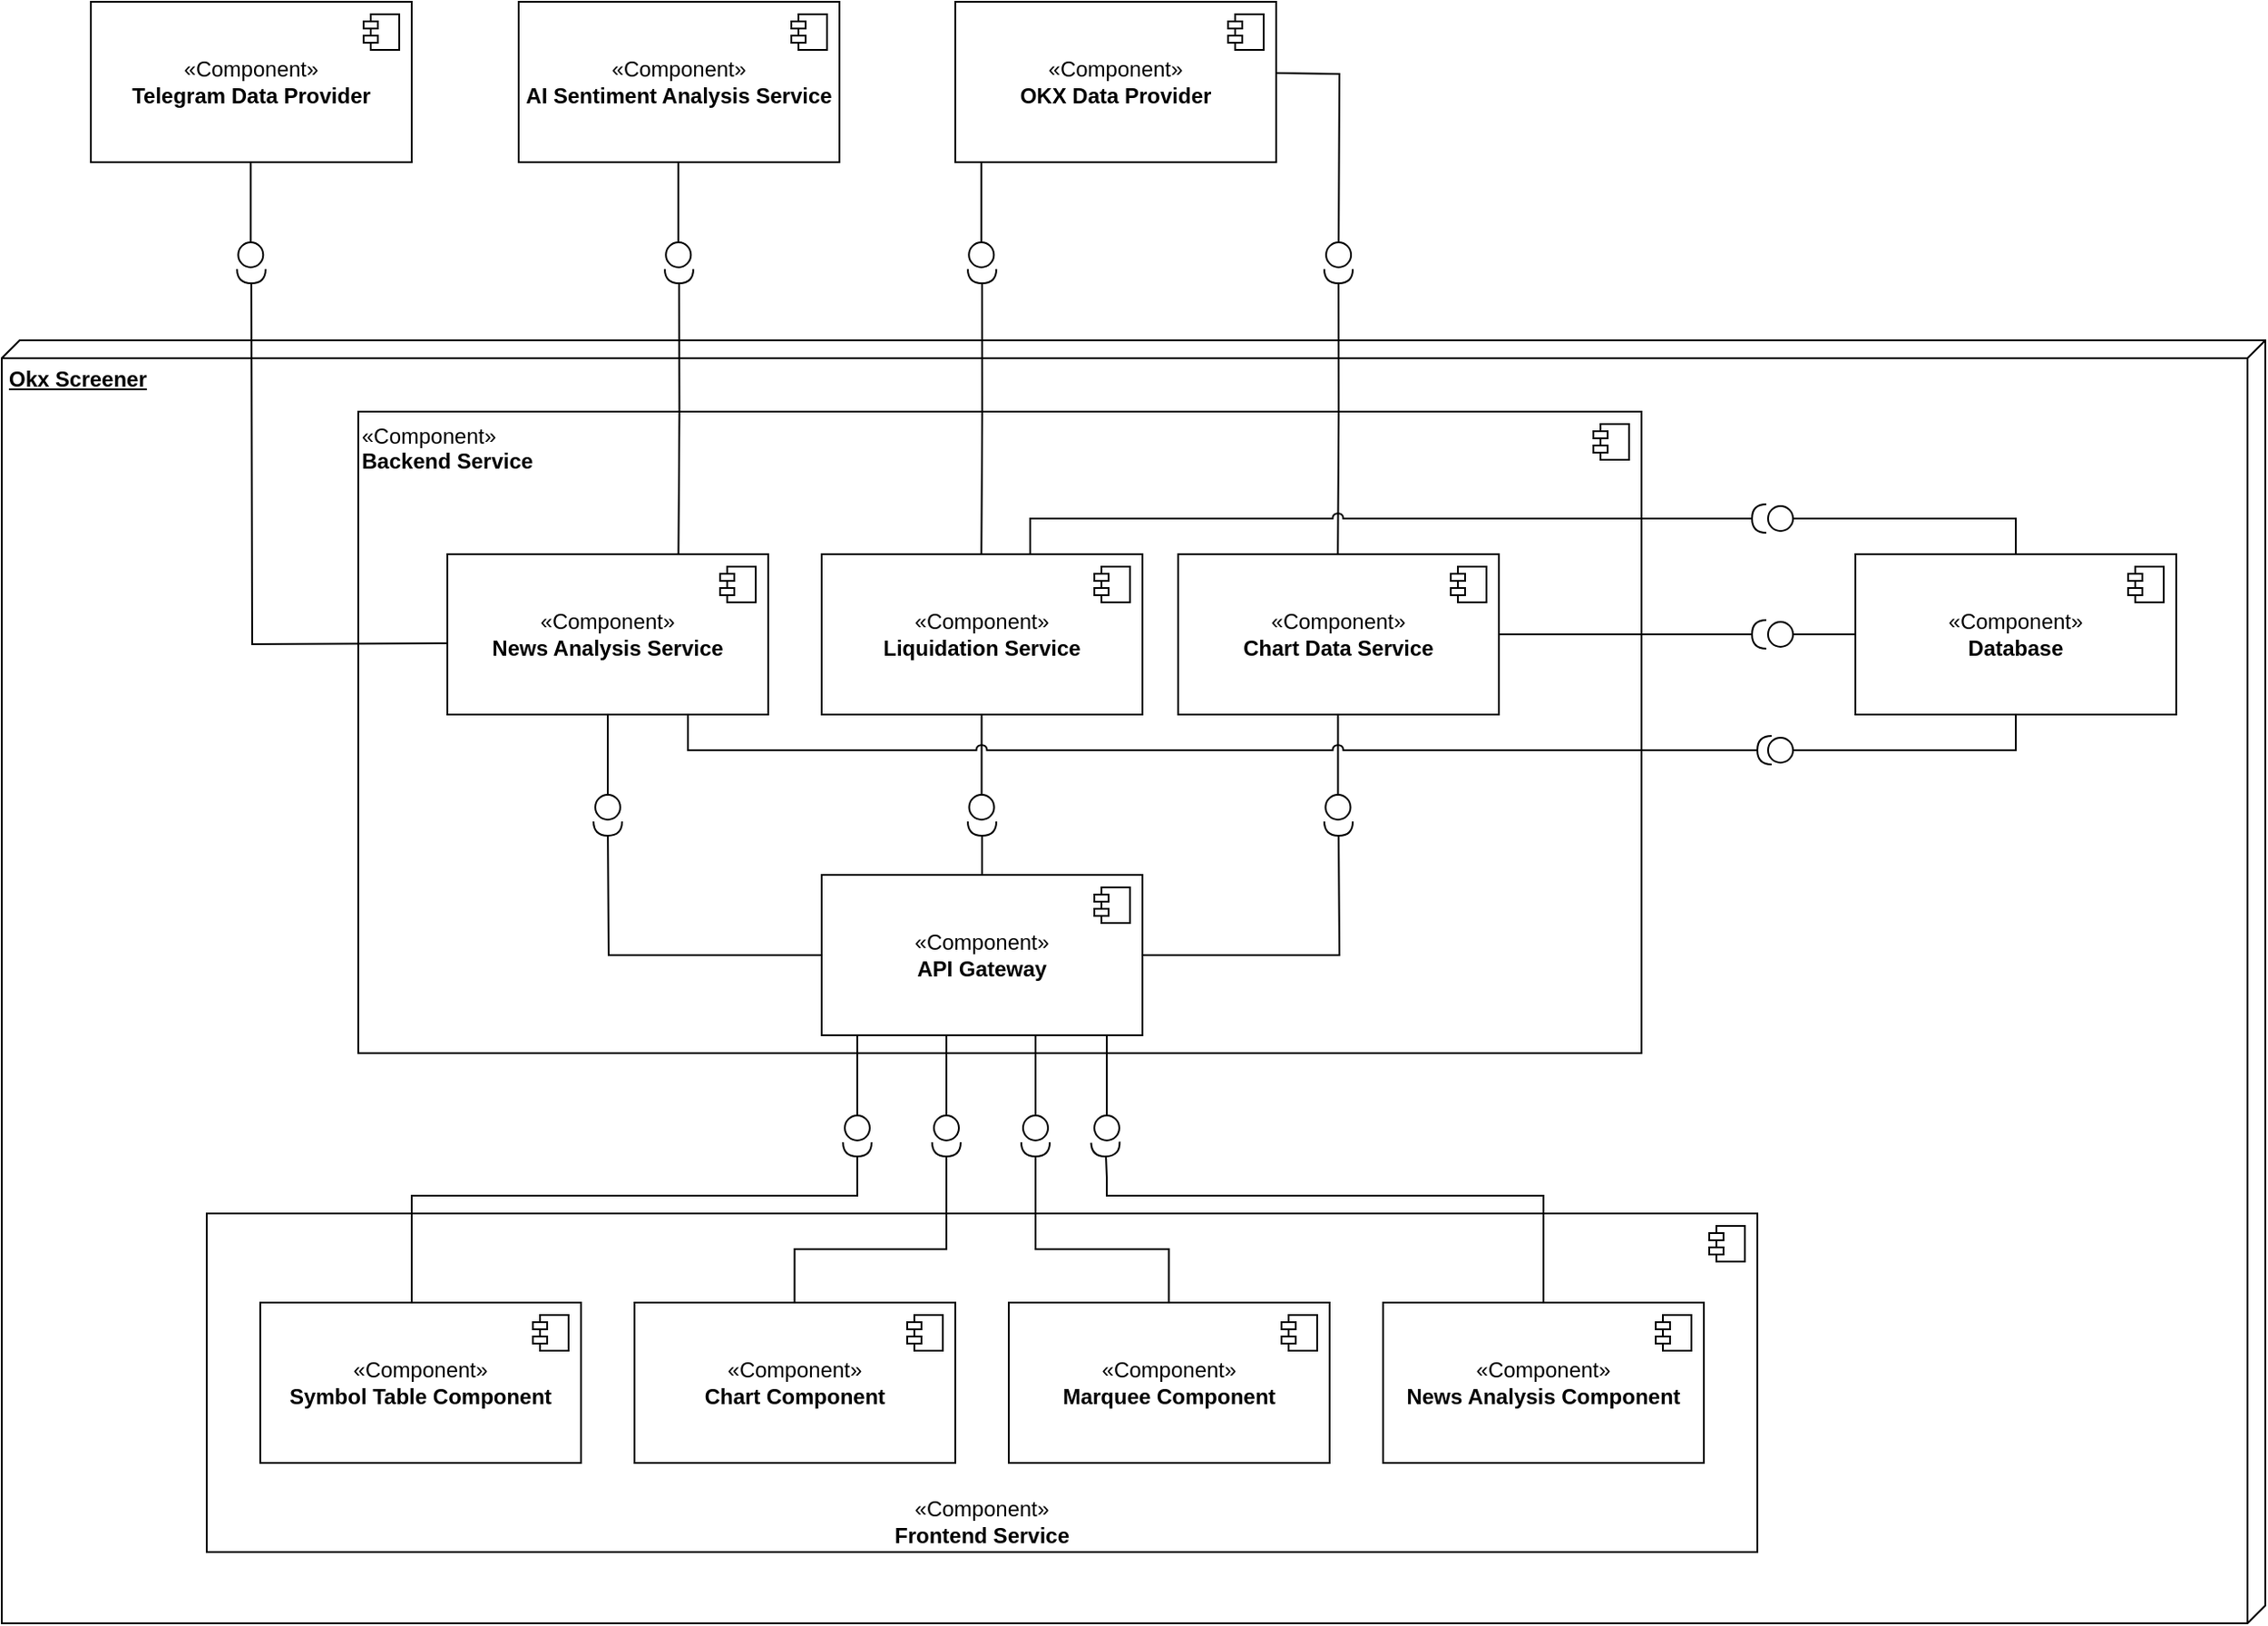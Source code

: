 <mxfile version="26.0.2">
  <diagram name="Страница — 1" id="gKn4I_93VIENW2QauapE">
    <mxGraphModel dx="3033" dy="1135" grid="1" gridSize="10" guides="1" tooltips="1" connect="1" arrows="1" fold="1" page="1" pageScale="1" pageWidth="827" pageHeight="1169" math="0" shadow="0">
      <root>
        <mxCell id="0" />
        <mxCell id="1" parent="0" />
        <mxCell id="2V8P7vQ4ynvUFsEoFrD4-18" value="&lt;b&gt;Okx Screener&lt;/b&gt;" style="verticalAlign=top;align=left;spacingTop=8;spacingLeft=2;spacingRight=12;shape=cube;size=10;direction=south;fontStyle=4;html=1;whiteSpace=wrap;" vertex="1" parent="1">
          <mxGeometry x="-200" y="230" width="1270" height="720" as="geometry" />
        </mxCell>
        <mxCell id="2V8P7vQ4ynvUFsEoFrD4-1" value="«Component»&lt;br&gt;&lt;b&gt;Backend Service&lt;/b&gt;" style="html=1;dropTarget=0;whiteSpace=wrap;horizontal=1;verticalAlign=top;labelPosition=center;verticalLabelPosition=middle;align=left;" vertex="1" parent="1">
          <mxGeometry y="270" width="720" height="360" as="geometry" />
        </mxCell>
        <mxCell id="2V8P7vQ4ynvUFsEoFrD4-2" value="" style="shape=module;jettyWidth=8;jettyHeight=4;" vertex="1" parent="2V8P7vQ4ynvUFsEoFrD4-1">
          <mxGeometry x="1" width="20" height="20" relative="1" as="geometry">
            <mxPoint x="-27" y="7" as="offset" />
          </mxGeometry>
        </mxCell>
        <mxCell id="2V8P7vQ4ynvUFsEoFrD4-3" value="«Component»&lt;br&gt;&lt;b&gt;News Analysis Service&lt;/b&gt;" style="html=1;dropTarget=0;whiteSpace=wrap;" vertex="1" parent="1">
          <mxGeometry x="50" y="350" width="180" height="90" as="geometry" />
        </mxCell>
        <mxCell id="2V8P7vQ4ynvUFsEoFrD4-4" value="" style="shape=module;jettyWidth=8;jettyHeight=4;" vertex="1" parent="2V8P7vQ4ynvUFsEoFrD4-3">
          <mxGeometry x="1" width="20" height="20" relative="1" as="geometry">
            <mxPoint x="-27" y="7" as="offset" />
          </mxGeometry>
        </mxCell>
        <mxCell id="2V8P7vQ4ynvUFsEoFrD4-36" style="edgeStyle=orthogonalEdgeStyle;rounded=0;orthogonalLoop=1;jettySize=auto;html=1;exitX=1;exitY=0.5;exitDx=0;exitDy=0;endArrow=halfCircle;endFill=0;" edge="1" parent="1" source="2V8P7vQ4ynvUFsEoFrD4-6">
          <mxGeometry relative="1" as="geometry">
            <mxPoint x="550" y="500" as="targetPoint" />
          </mxGeometry>
        </mxCell>
        <mxCell id="2V8P7vQ4ynvUFsEoFrD4-37" style="edgeStyle=orthogonalEdgeStyle;rounded=0;orthogonalLoop=1;jettySize=auto;html=1;exitX=0;exitY=0.5;exitDx=0;exitDy=0;endArrow=halfCircle;endFill=0;" edge="1" parent="1" source="2V8P7vQ4ynvUFsEoFrD4-6">
          <mxGeometry relative="1" as="geometry">
            <mxPoint x="140" y="500" as="targetPoint" />
          </mxGeometry>
        </mxCell>
        <mxCell id="2V8P7vQ4ynvUFsEoFrD4-6" value="«Component»&lt;br&gt;&lt;b&gt;API Gateway&lt;/b&gt;" style="html=1;dropTarget=0;whiteSpace=wrap;" vertex="1" parent="1">
          <mxGeometry x="260" y="530" width="180" height="90" as="geometry" />
        </mxCell>
        <mxCell id="2V8P7vQ4ynvUFsEoFrD4-7" value="" style="shape=module;jettyWidth=8;jettyHeight=4;" vertex="1" parent="2V8P7vQ4ynvUFsEoFrD4-6">
          <mxGeometry x="1" width="20" height="20" relative="1" as="geometry">
            <mxPoint x="-27" y="7" as="offset" />
          </mxGeometry>
        </mxCell>
        <mxCell id="2V8P7vQ4ynvUFsEoFrD4-8" value="«Component»&lt;br&gt;&lt;b&gt;Liquidation Service&lt;/b&gt;" style="html=1;dropTarget=0;whiteSpace=wrap;" vertex="1" parent="1">
          <mxGeometry x="260" y="350" width="180" height="90" as="geometry" />
        </mxCell>
        <mxCell id="2V8P7vQ4ynvUFsEoFrD4-9" value="" style="shape=module;jettyWidth=8;jettyHeight=4;" vertex="1" parent="2V8P7vQ4ynvUFsEoFrD4-8">
          <mxGeometry x="1" width="20" height="20" relative="1" as="geometry">
            <mxPoint x="-27" y="7" as="offset" />
          </mxGeometry>
        </mxCell>
        <mxCell id="2V8P7vQ4ynvUFsEoFrD4-10" value="«Component»&lt;br&gt;&lt;b&gt;Chart Data Service&lt;/b&gt;" style="html=1;dropTarget=0;whiteSpace=wrap;" vertex="1" parent="1">
          <mxGeometry x="460" y="350" width="180" height="90" as="geometry" />
        </mxCell>
        <mxCell id="2V8P7vQ4ynvUFsEoFrD4-11" value="" style="shape=module;jettyWidth=8;jettyHeight=4;" vertex="1" parent="2V8P7vQ4ynvUFsEoFrD4-10">
          <mxGeometry x="1" width="20" height="20" relative="1" as="geometry">
            <mxPoint x="-27" y="7" as="offset" />
          </mxGeometry>
        </mxCell>
        <mxCell id="2V8P7vQ4ynvUFsEoFrD4-12" value="«Component»&lt;br&gt;&lt;b&gt;OKX Data Provider&lt;/b&gt;" style="html=1;dropTarget=0;whiteSpace=wrap;" vertex="1" parent="1">
          <mxGeometry x="335" y="40" width="180" height="90" as="geometry" />
        </mxCell>
        <mxCell id="2V8P7vQ4ynvUFsEoFrD4-13" value="" style="shape=module;jettyWidth=8;jettyHeight=4;" vertex="1" parent="2V8P7vQ4ynvUFsEoFrD4-12">
          <mxGeometry x="1" width="20" height="20" relative="1" as="geometry">
            <mxPoint x="-27" y="7" as="offset" />
          </mxGeometry>
        </mxCell>
        <mxCell id="2V8P7vQ4ynvUFsEoFrD4-14" value="«Component»&lt;br&gt;&lt;b&gt;AI Sentiment Analysis Service&lt;/b&gt;" style="html=1;dropTarget=0;whiteSpace=wrap;" vertex="1" parent="1">
          <mxGeometry x="90" y="40" width="180" height="90" as="geometry" />
        </mxCell>
        <mxCell id="2V8P7vQ4ynvUFsEoFrD4-15" value="" style="shape=module;jettyWidth=8;jettyHeight=4;" vertex="1" parent="2V8P7vQ4ynvUFsEoFrD4-14">
          <mxGeometry x="1" width="20" height="20" relative="1" as="geometry">
            <mxPoint x="-27" y="7" as="offset" />
          </mxGeometry>
        </mxCell>
        <mxCell id="2V8P7vQ4ynvUFsEoFrD4-16" value="«Component»&lt;br&gt;&lt;b&gt;Database&lt;/b&gt;" style="html=1;dropTarget=0;whiteSpace=wrap;" vertex="1" parent="1">
          <mxGeometry x="840" y="350" width="180" height="90" as="geometry" />
        </mxCell>
        <mxCell id="2V8P7vQ4ynvUFsEoFrD4-17" value="" style="shape=module;jettyWidth=8;jettyHeight=4;" vertex="1" parent="2V8P7vQ4ynvUFsEoFrD4-16">
          <mxGeometry x="1" width="20" height="20" relative="1" as="geometry">
            <mxPoint x="-27" y="7" as="offset" />
          </mxGeometry>
        </mxCell>
        <mxCell id="2V8P7vQ4ynvUFsEoFrD4-19" value="«Component»&lt;br&gt;&lt;b&gt;Frontend Service&lt;/b&gt;" style="html=1;dropTarget=0;whiteSpace=wrap;horizontal=1;verticalAlign=bottom;" vertex="1" parent="1">
          <mxGeometry x="-85" y="720" width="870" height="190" as="geometry" />
        </mxCell>
        <mxCell id="2V8P7vQ4ynvUFsEoFrD4-20" value="" style="shape=module;jettyWidth=8;jettyHeight=4;" vertex="1" parent="2V8P7vQ4ynvUFsEoFrD4-19">
          <mxGeometry x="1" width="20" height="20" relative="1" as="geometry">
            <mxPoint x="-27" y="7" as="offset" />
          </mxGeometry>
        </mxCell>
        <mxCell id="2V8P7vQ4ynvUFsEoFrD4-21" value="«Component»&lt;br&gt;&lt;strong&gt;Symbol Table Component&lt;/strong&gt;" style="html=1;dropTarget=0;whiteSpace=wrap;" vertex="1" parent="1">
          <mxGeometry x="-55" y="770" width="180" height="90" as="geometry" />
        </mxCell>
        <mxCell id="2V8P7vQ4ynvUFsEoFrD4-22" value="" style="shape=module;jettyWidth=8;jettyHeight=4;" vertex="1" parent="2V8P7vQ4ynvUFsEoFrD4-21">
          <mxGeometry x="1" width="20" height="20" relative="1" as="geometry">
            <mxPoint x="-27" y="7" as="offset" />
          </mxGeometry>
        </mxCell>
        <mxCell id="2V8P7vQ4ynvUFsEoFrD4-23" value="«Component»&lt;br&gt;&lt;b&gt;Marquee Component&lt;/b&gt;" style="html=1;dropTarget=0;whiteSpace=wrap;" vertex="1" parent="1">
          <mxGeometry x="365" y="770" width="180" height="90" as="geometry" />
        </mxCell>
        <mxCell id="2V8P7vQ4ynvUFsEoFrD4-24" value="" style="shape=module;jettyWidth=8;jettyHeight=4;" vertex="1" parent="2V8P7vQ4ynvUFsEoFrD4-23">
          <mxGeometry x="1" width="20" height="20" relative="1" as="geometry">
            <mxPoint x="-27" y="7" as="offset" />
          </mxGeometry>
        </mxCell>
        <mxCell id="2V8P7vQ4ynvUFsEoFrD4-25" value="«Component»&lt;br&gt;&lt;b&gt;Chart Component&lt;/b&gt;" style="html=1;dropTarget=0;whiteSpace=wrap;" vertex="1" parent="1">
          <mxGeometry x="155" y="770" width="180" height="90" as="geometry" />
        </mxCell>
        <mxCell id="2V8P7vQ4ynvUFsEoFrD4-26" value="" style="shape=module;jettyWidth=8;jettyHeight=4;" vertex="1" parent="2V8P7vQ4ynvUFsEoFrD4-25">
          <mxGeometry x="1" width="20" height="20" relative="1" as="geometry">
            <mxPoint x="-27" y="7" as="offset" />
          </mxGeometry>
        </mxCell>
        <mxCell id="2V8P7vQ4ynvUFsEoFrD4-27" value="«Component»&lt;br&gt;&lt;b&gt;News Analysis Component&lt;/b&gt;" style="html=1;dropTarget=0;whiteSpace=wrap;" vertex="1" parent="1">
          <mxGeometry x="575" y="770" width="180" height="90" as="geometry" />
        </mxCell>
        <mxCell id="2V8P7vQ4ynvUFsEoFrD4-28" value="" style="shape=module;jettyWidth=8;jettyHeight=4;" vertex="1" parent="2V8P7vQ4ynvUFsEoFrD4-27">
          <mxGeometry x="1" width="20" height="20" relative="1" as="geometry">
            <mxPoint x="-27" y="7" as="offset" />
          </mxGeometry>
        </mxCell>
        <mxCell id="2V8P7vQ4ynvUFsEoFrD4-31" style="edgeStyle=orthogonalEdgeStyle;rounded=0;orthogonalLoop=1;jettySize=auto;html=1;endArrow=circle;endFill=0;" edge="1" parent="1" source="2V8P7vQ4ynvUFsEoFrD4-3">
          <mxGeometry relative="1" as="geometry">
            <mxPoint x="140" y="500" as="targetPoint" />
          </mxGeometry>
        </mxCell>
        <mxCell id="2V8P7vQ4ynvUFsEoFrD4-33" style="edgeStyle=orthogonalEdgeStyle;rounded=0;orthogonalLoop=1;jettySize=auto;html=1;entryX=0.162;entryY=0.677;entryDx=0;entryDy=0;entryPerimeter=0;endArrow=circle;endFill=0;" edge="1" parent="1">
          <mxGeometry relative="1" as="geometry">
            <mxPoint x="349.76" y="440" as="sourcePoint" />
            <mxPoint x="349.76" y="500" as="targetPoint" />
          </mxGeometry>
        </mxCell>
        <mxCell id="2V8P7vQ4ynvUFsEoFrD4-34" style="edgeStyle=orthogonalEdgeStyle;rounded=0;orthogonalLoop=1;jettySize=auto;html=1;entryX=0.162;entryY=0.677;entryDx=0;entryDy=0;entryPerimeter=0;endArrow=circle;endFill=0;" edge="1" parent="1">
          <mxGeometry relative="1" as="geometry">
            <mxPoint x="549.71" y="440" as="sourcePoint" />
            <mxPoint x="549.71" y="500" as="targetPoint" />
          </mxGeometry>
        </mxCell>
        <mxCell id="2V8P7vQ4ynvUFsEoFrD4-35" style="edgeStyle=orthogonalEdgeStyle;rounded=0;orthogonalLoop=1;jettySize=auto;html=1;exitX=0.5;exitY=0;exitDx=0;exitDy=0;endArrow=halfCircle;endFill=0;" edge="1" parent="1" source="2V8P7vQ4ynvUFsEoFrD4-6">
          <mxGeometry relative="1" as="geometry">
            <mxPoint x="350" y="500" as="targetPoint" />
            <Array as="points">
              <mxPoint x="350" y="510" />
              <mxPoint x="350" y="510" />
            </Array>
          </mxGeometry>
        </mxCell>
        <mxCell id="2V8P7vQ4ynvUFsEoFrD4-38" style="edgeStyle=orthogonalEdgeStyle;rounded=0;orthogonalLoop=1;jettySize=auto;html=1;endArrow=circle;endFill=0;" edge="1" parent="1">
          <mxGeometry relative="1" as="geometry">
            <mxPoint x="349.63" y="130" as="sourcePoint" />
            <mxPoint x="349.63" y="190" as="targetPoint" />
          </mxGeometry>
        </mxCell>
        <mxCell id="2V8P7vQ4ynvUFsEoFrD4-39" style="edgeStyle=orthogonalEdgeStyle;rounded=0;orthogonalLoop=1;jettySize=auto;html=1;endArrow=circle;endFill=0;" edge="1" parent="1">
          <mxGeometry relative="1" as="geometry">
            <mxPoint x="179.62" y="130" as="sourcePoint" />
            <mxPoint x="179.62" y="190" as="targetPoint" />
          </mxGeometry>
        </mxCell>
        <mxCell id="2V8P7vQ4ynvUFsEoFrD4-41" style="edgeStyle=orthogonalEdgeStyle;rounded=0;orthogonalLoop=1;jettySize=auto;html=1;exitX=0.5;exitY=0;exitDx=0;exitDy=0;endArrow=halfCircle;endFill=0;" edge="1" parent="1">
          <mxGeometry relative="1" as="geometry">
            <mxPoint x="244.79" y="770" as="sourcePoint" />
            <mxPoint x="330" y="680" as="targetPoint" />
            <Array as="points">
              <mxPoint x="245" y="740" />
              <mxPoint x="330" y="740" />
            </Array>
          </mxGeometry>
        </mxCell>
        <mxCell id="2V8P7vQ4ynvUFsEoFrD4-43" style="edgeStyle=orthogonalEdgeStyle;rounded=0;orthogonalLoop=1;jettySize=auto;html=1;exitX=0.5;exitY=0;exitDx=0;exitDy=0;endArrow=halfCircle;endFill=0;" edge="1" parent="1">
          <mxGeometry relative="1" as="geometry">
            <mxPoint x="454.79" y="770" as="sourcePoint" />
            <mxPoint x="380" y="680" as="targetPoint" />
            <Array as="points">
              <mxPoint x="455" y="740" />
              <mxPoint x="380" y="740" />
            </Array>
          </mxGeometry>
        </mxCell>
        <mxCell id="2V8P7vQ4ynvUFsEoFrD4-45" style="edgeStyle=orthogonalEdgeStyle;rounded=0;orthogonalLoop=1;jettySize=auto;html=1;exitX=0.5;exitY=0;exitDx=0;exitDy=0;endArrow=halfCircle;endFill=0;" edge="1" parent="1" source="2V8P7vQ4ynvUFsEoFrD4-27">
          <mxGeometry relative="1" as="geometry">
            <mxPoint x="653.98" y="780" as="sourcePoint" />
            <mxPoint x="419.19" y="680" as="targetPoint" />
            <Array as="points">
              <mxPoint x="665" y="710" />
              <mxPoint x="420" y="710" />
              <mxPoint x="420" y="700" />
              <mxPoint x="419" y="700" />
            </Array>
          </mxGeometry>
        </mxCell>
        <mxCell id="2V8P7vQ4ynvUFsEoFrD4-46" style="edgeStyle=orthogonalEdgeStyle;rounded=0;orthogonalLoop=1;jettySize=auto;html=1;entryX=0.162;entryY=0.677;entryDx=0;entryDy=0;entryPerimeter=0;endArrow=circle;endFill=0;" edge="1" parent="1">
          <mxGeometry relative="1" as="geometry">
            <mxPoint x="280.0" y="620" as="sourcePoint" />
            <mxPoint x="280.0" y="680" as="targetPoint" />
          </mxGeometry>
        </mxCell>
        <mxCell id="2V8P7vQ4ynvUFsEoFrD4-47" style="edgeStyle=orthogonalEdgeStyle;rounded=0;orthogonalLoop=1;jettySize=auto;html=1;entryX=0.162;entryY=0.677;entryDx=0;entryDy=0;entryPerimeter=0;endArrow=circle;endFill=0;" edge="1" parent="1">
          <mxGeometry relative="1" as="geometry">
            <mxPoint x="380" y="620" as="sourcePoint" />
            <mxPoint x="380" y="680" as="targetPoint" />
          </mxGeometry>
        </mxCell>
        <mxCell id="2V8P7vQ4ynvUFsEoFrD4-48" style="edgeStyle=orthogonalEdgeStyle;rounded=0;orthogonalLoop=1;jettySize=auto;html=1;entryX=0.162;entryY=0.677;entryDx=0;entryDy=0;entryPerimeter=0;endArrow=circle;endFill=0;" edge="1" parent="1">
          <mxGeometry relative="1" as="geometry">
            <mxPoint x="420" y="620" as="sourcePoint" />
            <mxPoint x="420" y="680" as="targetPoint" />
          </mxGeometry>
        </mxCell>
        <mxCell id="2V8P7vQ4ynvUFsEoFrD4-49" style="edgeStyle=orthogonalEdgeStyle;rounded=0;orthogonalLoop=1;jettySize=auto;html=1;entryX=0.162;entryY=0.677;entryDx=0;entryDy=0;entryPerimeter=0;endArrow=circle;endFill=0;" edge="1" parent="1">
          <mxGeometry relative="1" as="geometry">
            <mxPoint x="330" y="620" as="sourcePoint" />
            <mxPoint x="330" y="680" as="targetPoint" />
          </mxGeometry>
        </mxCell>
        <mxCell id="2V8P7vQ4ynvUFsEoFrD4-50" style="edgeStyle=orthogonalEdgeStyle;rounded=0;orthogonalLoop=1;jettySize=auto;html=1;exitX=0.5;exitY=0;exitDx=0;exitDy=0;endArrow=halfCircle;endFill=0;" edge="1" parent="1">
          <mxGeometry relative="1" as="geometry">
            <mxPoint x="30.003" y="770" as="sourcePoint" />
            <mxPoint x="280" y="680" as="targetPoint" />
            <Array as="points">
              <mxPoint x="30" y="710" />
              <mxPoint x="280" y="710" />
              <mxPoint x="280" y="680" />
            </Array>
          </mxGeometry>
        </mxCell>
        <mxCell id="2V8P7vQ4ynvUFsEoFrD4-51" style="edgeStyle=orthogonalEdgeStyle;rounded=0;orthogonalLoop=1;jettySize=auto;html=1;exitX=0.5;exitY=0;exitDx=0;exitDy=0;endArrow=halfCircle;endFill=0;" edge="1" parent="1">
          <mxGeometry relative="1" as="geometry">
            <mxPoint x="179.66" y="350" as="sourcePoint" />
            <mxPoint x="180" y="190" as="targetPoint" />
          </mxGeometry>
        </mxCell>
        <mxCell id="2V8P7vQ4ynvUFsEoFrD4-55" value="«Component»&lt;br&gt;&lt;b&gt;Telegram Data Provider&lt;/b&gt;" style="html=1;dropTarget=0;whiteSpace=wrap;" vertex="1" parent="1">
          <mxGeometry x="-150" y="40" width="180" height="90" as="geometry" />
        </mxCell>
        <mxCell id="2V8P7vQ4ynvUFsEoFrD4-56" value="" style="shape=module;jettyWidth=8;jettyHeight=4;" vertex="1" parent="2V8P7vQ4ynvUFsEoFrD4-55">
          <mxGeometry x="1" width="20" height="20" relative="1" as="geometry">
            <mxPoint x="-27" y="7" as="offset" />
          </mxGeometry>
        </mxCell>
        <mxCell id="2V8P7vQ4ynvUFsEoFrD4-57" style="edgeStyle=orthogonalEdgeStyle;rounded=0;orthogonalLoop=1;jettySize=auto;html=1;exitX=0.5;exitY=0;exitDx=0;exitDy=0;endArrow=halfCircle;endFill=0;" edge="1" parent="1">
          <mxGeometry relative="1" as="geometry">
            <mxPoint x="50.0" y="400" as="sourcePoint" />
            <mxPoint x="-60" y="190" as="targetPoint" />
          </mxGeometry>
        </mxCell>
        <mxCell id="2V8P7vQ4ynvUFsEoFrD4-58" style="edgeStyle=orthogonalEdgeStyle;rounded=0;orthogonalLoop=1;jettySize=auto;html=1;endArrow=circle;endFill=0;" edge="1" parent="1">
          <mxGeometry relative="1" as="geometry">
            <mxPoint x="-60.33" y="130" as="sourcePoint" />
            <mxPoint x="-60.33" y="190" as="targetPoint" />
          </mxGeometry>
        </mxCell>
        <mxCell id="2V8P7vQ4ynvUFsEoFrD4-59" style="edgeStyle=orthogonalEdgeStyle;rounded=0;orthogonalLoop=1;jettySize=auto;html=1;exitX=0.5;exitY=0;exitDx=0;exitDy=0;endArrow=halfCircle;endFill=0;" edge="1" parent="1">
          <mxGeometry relative="1" as="geometry">
            <mxPoint x="349.63" y="350" as="sourcePoint" />
            <mxPoint x="350" y="190" as="targetPoint" />
          </mxGeometry>
        </mxCell>
        <mxCell id="2V8P7vQ4ynvUFsEoFrD4-60" style="edgeStyle=orthogonalEdgeStyle;rounded=0;orthogonalLoop=1;jettySize=auto;html=1;exitX=0.5;exitY=0;exitDx=0;exitDy=0;endArrow=halfCircle;endFill=0;" edge="1" parent="1">
          <mxGeometry relative="1" as="geometry">
            <mxPoint x="549.63" y="350" as="sourcePoint" />
            <mxPoint x="550" y="190" as="targetPoint" />
          </mxGeometry>
        </mxCell>
        <mxCell id="2V8P7vQ4ynvUFsEoFrD4-61" style="edgeStyle=orthogonalEdgeStyle;rounded=0;orthogonalLoop=1;jettySize=auto;html=1;endArrow=circle;endFill=0;" edge="1" parent="1">
          <mxGeometry relative="1" as="geometry">
            <mxPoint x="515" y="80" as="sourcePoint" />
            <mxPoint x="550" y="190" as="targetPoint" />
          </mxGeometry>
        </mxCell>
        <mxCell id="2V8P7vQ4ynvUFsEoFrD4-62" style="edgeStyle=orthogonalEdgeStyle;rounded=0;orthogonalLoop=1;jettySize=auto;html=1;endArrow=circle;endFill=0;exitX=0;exitY=0.5;exitDx=0;exitDy=0;" edge="1" parent="1" source="2V8P7vQ4ynvUFsEoFrD4-16">
          <mxGeometry relative="1" as="geometry">
            <mxPoint x="810" y="390" as="sourcePoint" />
            <mxPoint x="790" y="395" as="targetPoint" />
          </mxGeometry>
        </mxCell>
        <mxCell id="2V8P7vQ4ynvUFsEoFrD4-63" style="edgeStyle=orthogonalEdgeStyle;rounded=0;orthogonalLoop=1;jettySize=auto;html=1;endArrow=circle;endFill=0;exitX=0.5;exitY=0;exitDx=0;exitDy=0;" edge="1" parent="1" source="2V8P7vQ4ynvUFsEoFrD4-16">
          <mxGeometry relative="1" as="geometry">
            <mxPoint x="840" y="330" as="sourcePoint" />
            <mxPoint x="790" y="330" as="targetPoint" />
            <Array as="points">
              <mxPoint x="930" y="330" />
            </Array>
          </mxGeometry>
        </mxCell>
        <mxCell id="2V8P7vQ4ynvUFsEoFrD4-64" style="edgeStyle=orthogonalEdgeStyle;rounded=0;orthogonalLoop=1;jettySize=auto;html=1;endArrow=circle;endFill=0;exitX=0.5;exitY=0;exitDx=0;exitDy=0;" edge="1" parent="1">
          <mxGeometry relative="1" as="geometry">
            <mxPoint x="930" y="440" as="sourcePoint" />
            <mxPoint x="790" y="460" as="targetPoint" />
            <Array as="points">
              <mxPoint x="930" y="460" />
            </Array>
          </mxGeometry>
        </mxCell>
        <mxCell id="2V8P7vQ4ynvUFsEoFrD4-65" style="edgeStyle=orthogonalEdgeStyle;rounded=0;orthogonalLoop=1;jettySize=auto;html=1;exitX=1;exitY=0.5;exitDx=0;exitDy=0;endArrow=halfCircle;endFill=0;" edge="1" parent="1" source="2V8P7vQ4ynvUFsEoFrD4-10">
          <mxGeometry relative="1" as="geometry">
            <mxPoint x="680" y="400" as="sourcePoint" />
            <mxPoint x="790" y="395" as="targetPoint" />
          </mxGeometry>
        </mxCell>
        <mxCell id="2V8P7vQ4ynvUFsEoFrD4-67" style="edgeStyle=orthogonalEdgeStyle;rounded=0;orthogonalLoop=1;jettySize=auto;html=1;exitX=0.65;exitY=0.002;exitDx=0;exitDy=0;endArrow=halfCircle;endFill=0;exitPerimeter=0;jumpStyle=arc;" edge="1" parent="1" source="2V8P7vQ4ynvUFsEoFrD4-8">
          <mxGeometry relative="1" as="geometry">
            <mxPoint x="640" y="330" as="sourcePoint" />
            <mxPoint x="790" y="330" as="targetPoint" />
            <Array as="points">
              <mxPoint x="377" y="330" />
            </Array>
          </mxGeometry>
        </mxCell>
        <mxCell id="2V8P7vQ4ynvUFsEoFrD4-68" style="edgeStyle=orthogonalEdgeStyle;rounded=0;orthogonalLoop=1;jettySize=auto;html=1;exitX=0.75;exitY=1;exitDx=0;exitDy=0;endArrow=halfCircle;endFill=0;jumpStyle=arc;" edge="1" parent="1" source="2V8P7vQ4ynvUFsEoFrD4-3">
          <mxGeometry relative="1" as="geometry">
            <mxPoint x="380" y="440" as="sourcePoint" />
            <mxPoint x="793" y="460" as="targetPoint" />
            <Array as="points">
              <mxPoint x="185" y="460" />
            </Array>
          </mxGeometry>
        </mxCell>
      </root>
    </mxGraphModel>
  </diagram>
</mxfile>
